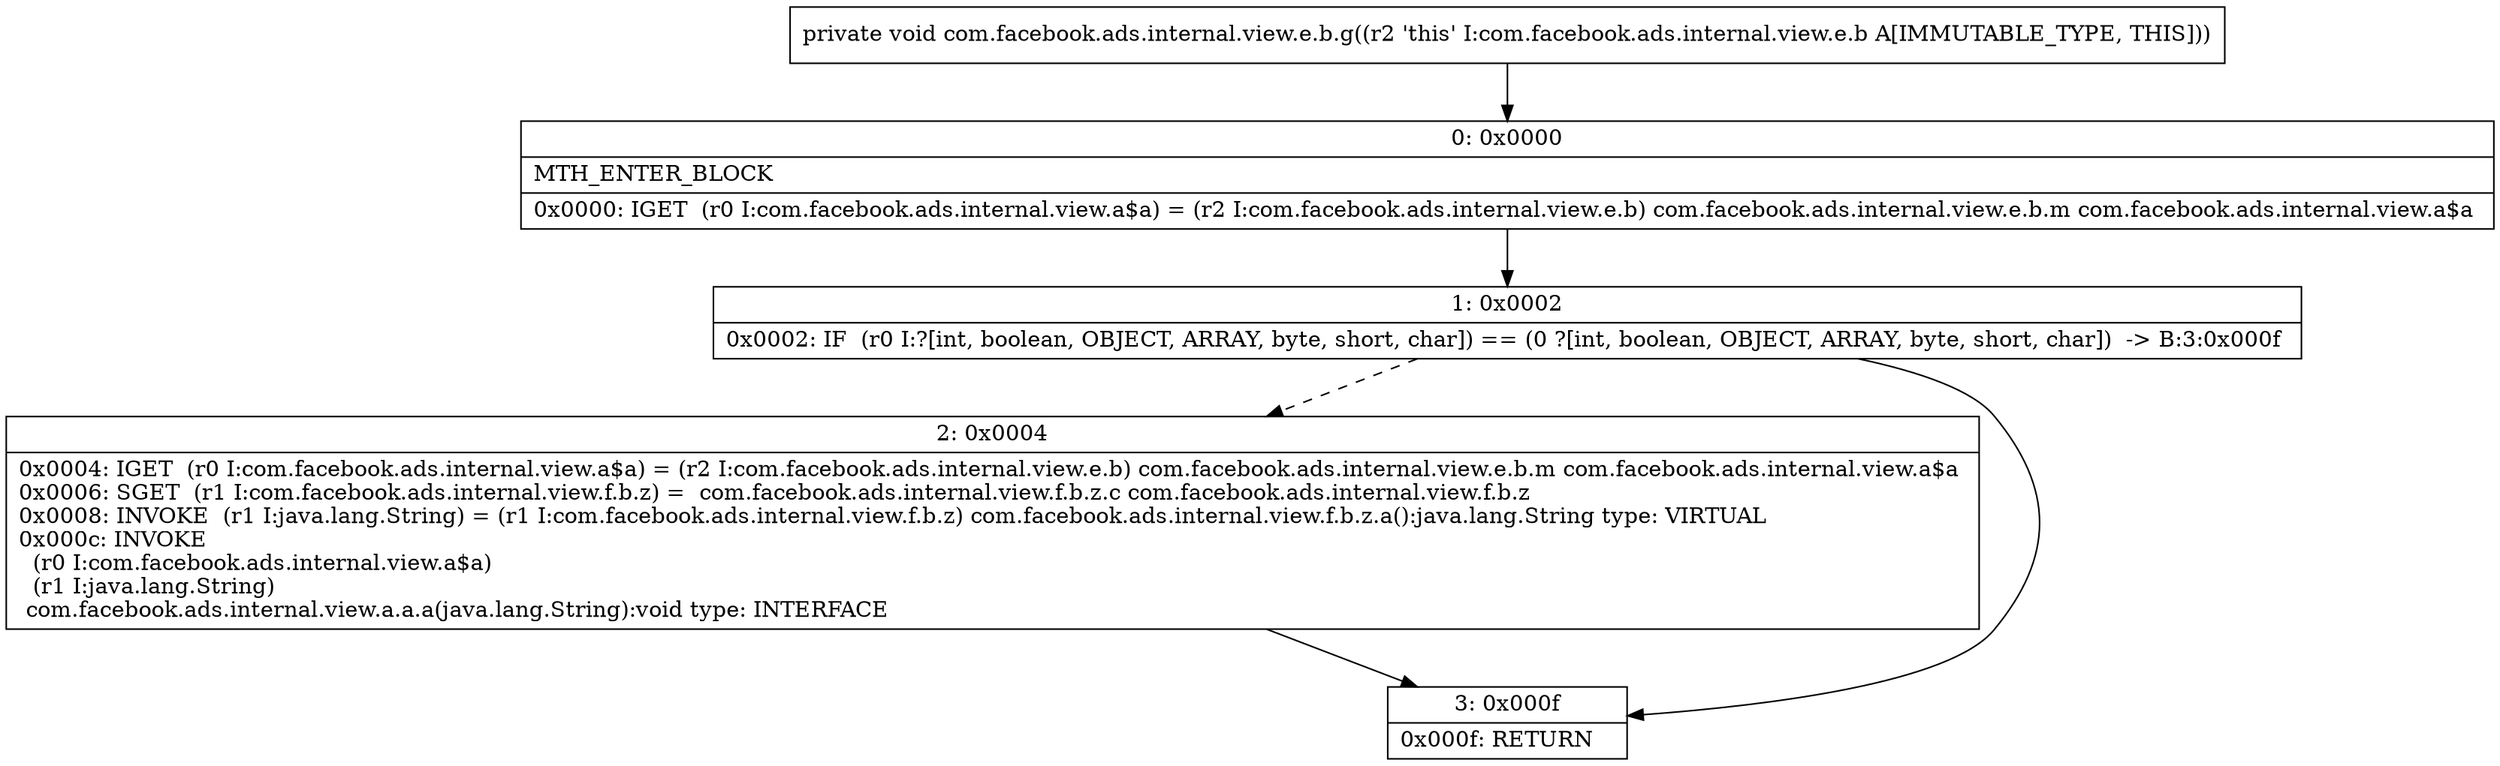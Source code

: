 digraph "CFG forcom.facebook.ads.internal.view.e.b.g()V" {
Node_0 [shape=record,label="{0\:\ 0x0000|MTH_ENTER_BLOCK\l|0x0000: IGET  (r0 I:com.facebook.ads.internal.view.a$a) = (r2 I:com.facebook.ads.internal.view.e.b) com.facebook.ads.internal.view.e.b.m com.facebook.ads.internal.view.a$a \l}"];
Node_1 [shape=record,label="{1\:\ 0x0002|0x0002: IF  (r0 I:?[int, boolean, OBJECT, ARRAY, byte, short, char]) == (0 ?[int, boolean, OBJECT, ARRAY, byte, short, char])  \-\> B:3:0x000f \l}"];
Node_2 [shape=record,label="{2\:\ 0x0004|0x0004: IGET  (r0 I:com.facebook.ads.internal.view.a$a) = (r2 I:com.facebook.ads.internal.view.e.b) com.facebook.ads.internal.view.e.b.m com.facebook.ads.internal.view.a$a \l0x0006: SGET  (r1 I:com.facebook.ads.internal.view.f.b.z) =  com.facebook.ads.internal.view.f.b.z.c com.facebook.ads.internal.view.f.b.z \l0x0008: INVOKE  (r1 I:java.lang.String) = (r1 I:com.facebook.ads.internal.view.f.b.z) com.facebook.ads.internal.view.f.b.z.a():java.lang.String type: VIRTUAL \l0x000c: INVOKE  \l  (r0 I:com.facebook.ads.internal.view.a$a)\l  (r1 I:java.lang.String)\l com.facebook.ads.internal.view.a.a.a(java.lang.String):void type: INTERFACE \l}"];
Node_3 [shape=record,label="{3\:\ 0x000f|0x000f: RETURN   \l}"];
MethodNode[shape=record,label="{private void com.facebook.ads.internal.view.e.b.g((r2 'this' I:com.facebook.ads.internal.view.e.b A[IMMUTABLE_TYPE, THIS])) }"];
MethodNode -> Node_0;
Node_0 -> Node_1;
Node_1 -> Node_2[style=dashed];
Node_1 -> Node_3;
Node_2 -> Node_3;
}

